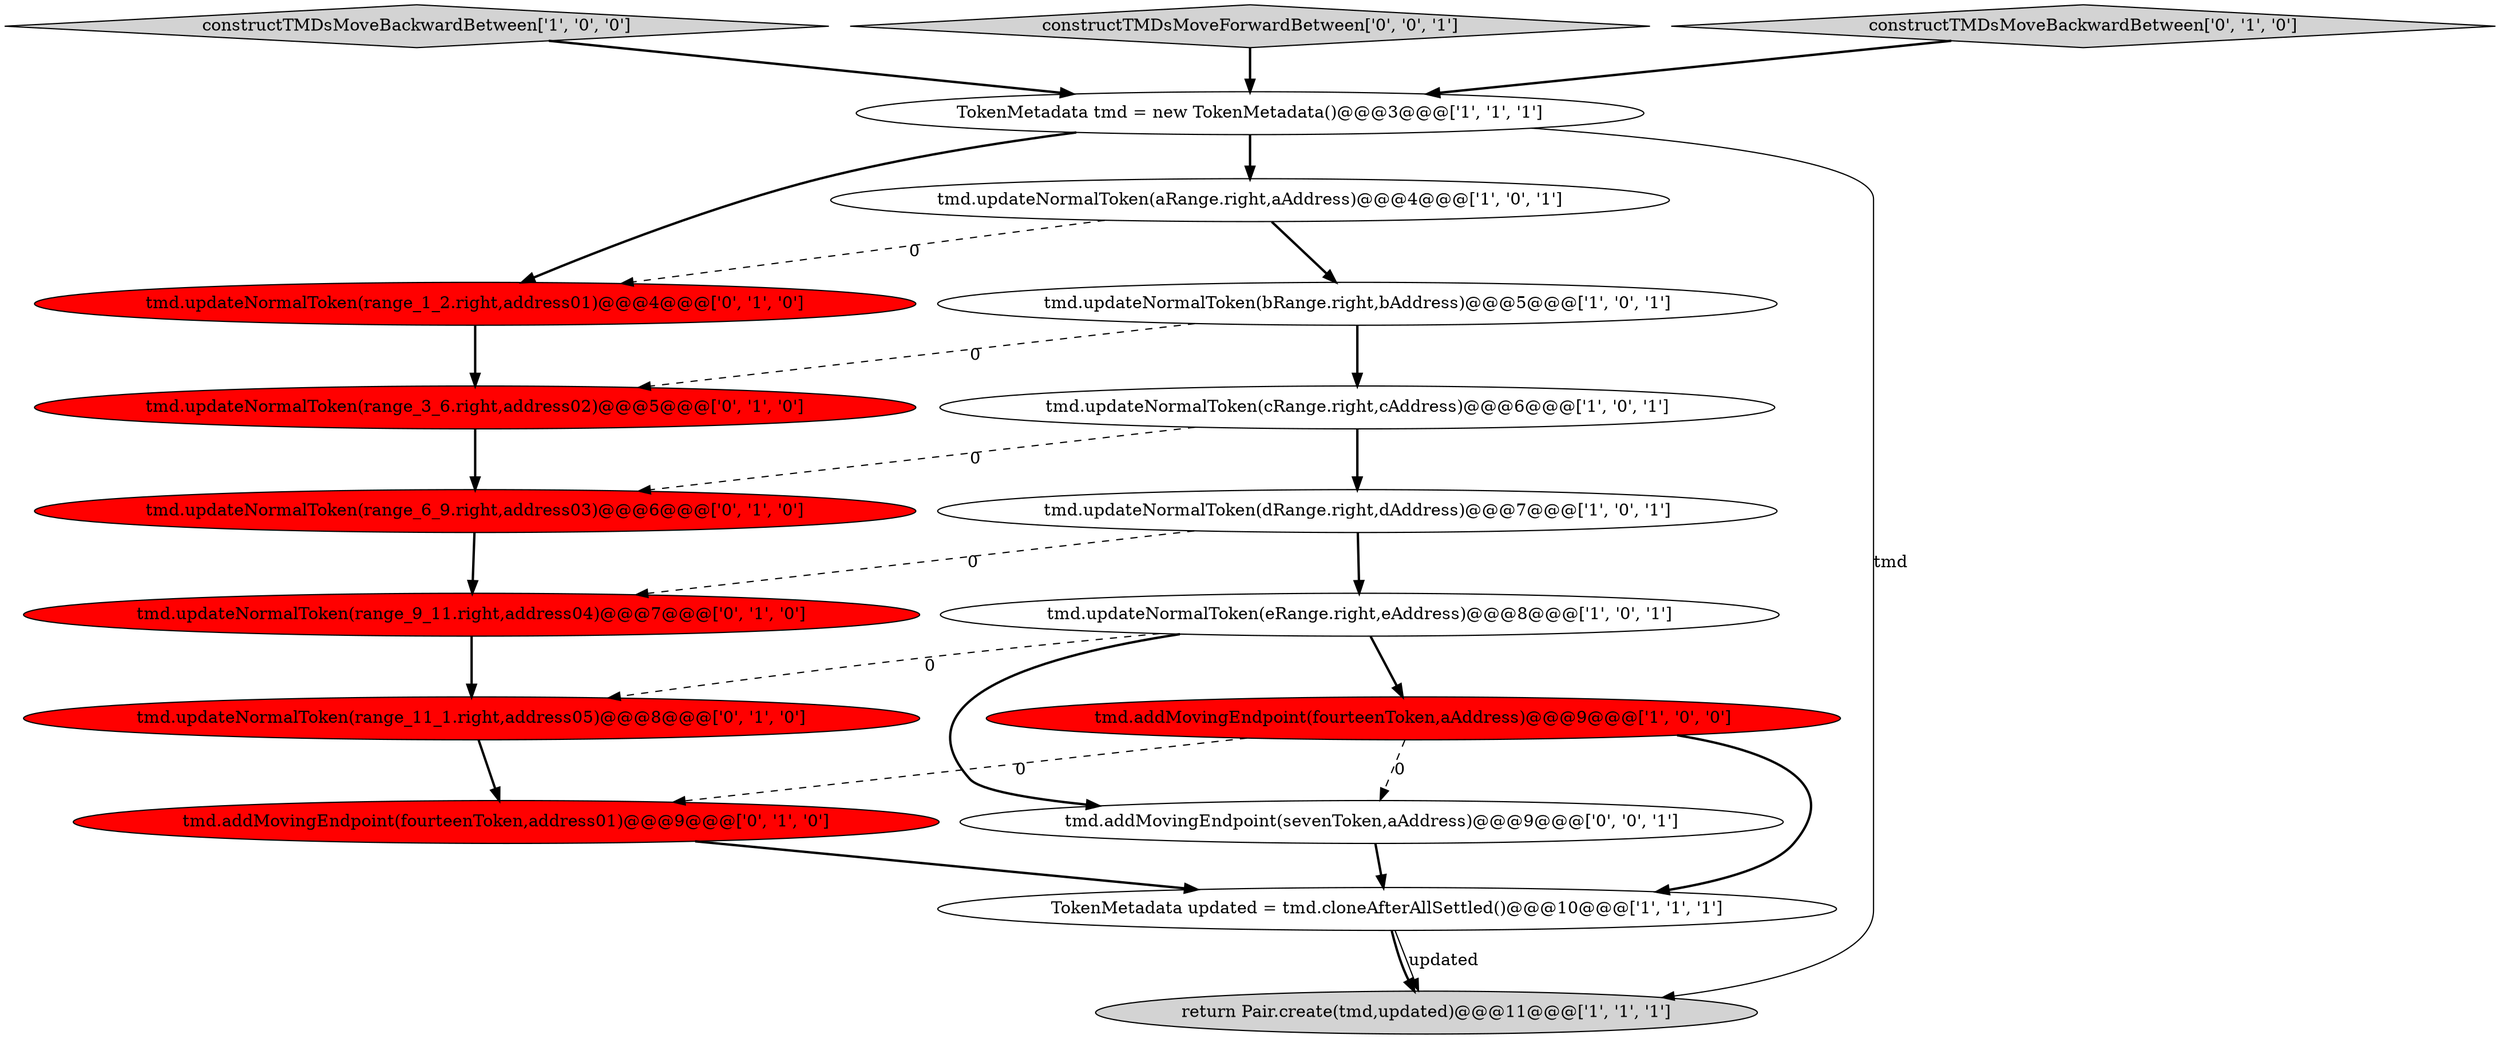 digraph {
8 [style = filled, label = "tmd.updateNormalToken(aRange.right,aAddress)@@@4@@@['1', '0', '1']", fillcolor = white, shape = ellipse image = "AAA0AAABBB1BBB"];
10 [style = filled, label = "tmd.updateNormalToken(range_11_1.right,address05)@@@8@@@['0', '1', '0']", fillcolor = red, shape = ellipse image = "AAA1AAABBB2BBB"];
14 [style = filled, label = "tmd.updateNormalToken(range_1_2.right,address01)@@@4@@@['0', '1', '0']", fillcolor = red, shape = ellipse image = "AAA1AAABBB2BBB"];
1 [style = filled, label = "return Pair.create(tmd,updated)@@@11@@@['1', '1', '1']", fillcolor = lightgray, shape = ellipse image = "AAA0AAABBB1BBB"];
0 [style = filled, label = "TokenMetadata updated = tmd.cloneAfterAllSettled()@@@10@@@['1', '1', '1']", fillcolor = white, shape = ellipse image = "AAA0AAABBB1BBB"];
4 [style = filled, label = "tmd.updateNormalToken(bRange.right,bAddress)@@@5@@@['1', '0', '1']", fillcolor = white, shape = ellipse image = "AAA0AAABBB1BBB"];
7 [style = filled, label = "constructTMDsMoveBackwardBetween['1', '0', '0']", fillcolor = lightgray, shape = diamond image = "AAA0AAABBB1BBB"];
3 [style = filled, label = "tmd.updateNormalToken(eRange.right,eAddress)@@@8@@@['1', '0', '1']", fillcolor = white, shape = ellipse image = "AAA0AAABBB1BBB"];
5 [style = filled, label = "tmd.updateNormalToken(cRange.right,cAddress)@@@6@@@['1', '0', '1']", fillcolor = white, shape = ellipse image = "AAA0AAABBB1BBB"];
13 [style = filled, label = "tmd.addMovingEndpoint(fourteenToken,address01)@@@9@@@['0', '1', '0']", fillcolor = red, shape = ellipse image = "AAA1AAABBB2BBB"];
9 [style = filled, label = "tmd.updateNormalToken(dRange.right,dAddress)@@@7@@@['1', '0', '1']", fillcolor = white, shape = ellipse image = "AAA0AAABBB1BBB"];
12 [style = filled, label = "tmd.updateNormalToken(range_6_9.right,address03)@@@6@@@['0', '1', '0']", fillcolor = red, shape = ellipse image = "AAA1AAABBB2BBB"];
16 [style = filled, label = "tmd.updateNormalToken(range_3_6.right,address02)@@@5@@@['0', '1', '0']", fillcolor = red, shape = ellipse image = "AAA1AAABBB2BBB"];
17 [style = filled, label = "tmd.addMovingEndpoint(sevenToken,aAddress)@@@9@@@['0', '0', '1']", fillcolor = white, shape = ellipse image = "AAA0AAABBB3BBB"];
11 [style = filled, label = "tmd.updateNormalToken(range_9_11.right,address04)@@@7@@@['0', '1', '0']", fillcolor = red, shape = ellipse image = "AAA1AAABBB2BBB"];
2 [style = filled, label = "TokenMetadata tmd = new TokenMetadata()@@@3@@@['1', '1', '1']", fillcolor = white, shape = ellipse image = "AAA0AAABBB1BBB"];
18 [style = filled, label = "constructTMDsMoveForwardBetween['0', '0', '1']", fillcolor = lightgray, shape = diamond image = "AAA0AAABBB3BBB"];
15 [style = filled, label = "constructTMDsMoveBackwardBetween['0', '1', '0']", fillcolor = lightgray, shape = diamond image = "AAA0AAABBB2BBB"];
6 [style = filled, label = "tmd.addMovingEndpoint(fourteenToken,aAddress)@@@9@@@['1', '0', '0']", fillcolor = red, shape = ellipse image = "AAA1AAABBB1BBB"];
14->16 [style = bold, label=""];
15->2 [style = bold, label=""];
0->1 [style = solid, label="updated"];
5->12 [style = dashed, label="0"];
4->16 [style = dashed, label="0"];
5->9 [style = bold, label=""];
12->11 [style = bold, label=""];
3->6 [style = bold, label=""];
6->17 [style = dashed, label="0"];
6->0 [style = bold, label=""];
8->14 [style = dashed, label="0"];
18->2 [style = bold, label=""];
17->0 [style = bold, label=""];
6->13 [style = dashed, label="0"];
10->13 [style = bold, label=""];
11->10 [style = bold, label=""];
7->2 [style = bold, label=""];
0->1 [style = bold, label=""];
2->14 [style = bold, label=""];
9->3 [style = bold, label=""];
3->17 [style = bold, label=""];
9->11 [style = dashed, label="0"];
2->1 [style = solid, label="tmd"];
3->10 [style = dashed, label="0"];
8->4 [style = bold, label=""];
4->5 [style = bold, label=""];
16->12 [style = bold, label=""];
2->8 [style = bold, label=""];
13->0 [style = bold, label=""];
}
